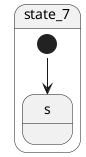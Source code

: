 {
  "sha1": "g1gwe2um7srwy8xk5qcwf13xm4sfmm3",
  "insertion": {
    "when": "2024-06-01T09:03:07.006Z",
    "url": "https://github.com/plantuml/plantuml/issues/863",
    "user": "plantuml@gmail.com"
  }
}
@startuml
!pragma layout smetana

state state_7 {
[*] --> s
}


@enduml
